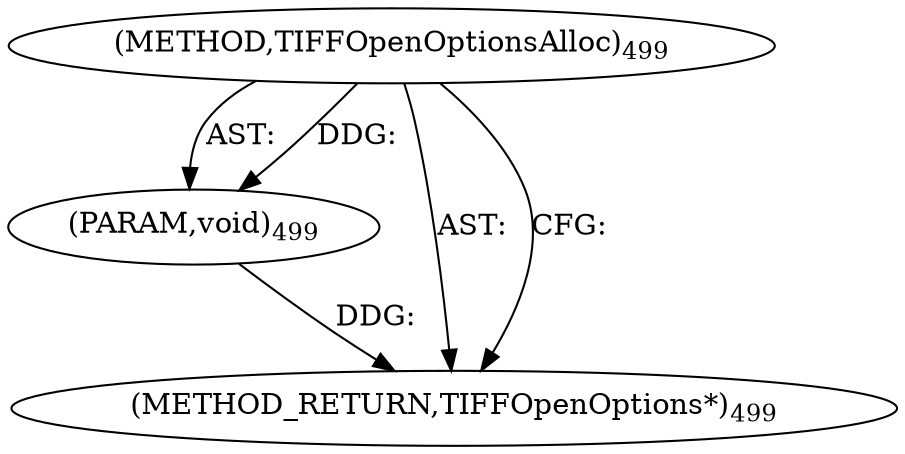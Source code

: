 digraph "TIFFOpenOptionsAlloc" {  
"9003" [label = <(METHOD,TIFFOpenOptionsAlloc)<SUB>499</SUB>> ]
"9004" [label = <(PARAM,void)<SUB>499</SUB>> ]
"9005" [label = <(METHOD_RETURN,TIFFOpenOptions*)<SUB>499</SUB>> ]
  "9003" -> "9004"  [ label = "AST: "] 
  "9003" -> "9005"  [ label = "AST: "] 
  "9003" -> "9005"  [ label = "CFG: "] 
  "9004" -> "9005"  [ label = "DDG: "] 
  "9003" -> "9004"  [ label = "DDG: "] 
}
